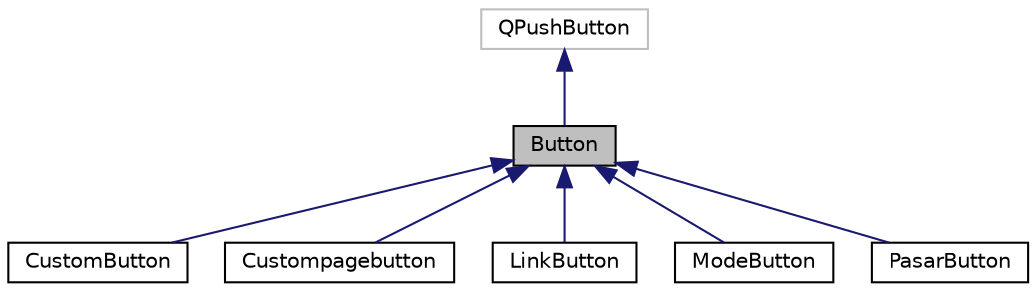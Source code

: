 digraph "Button"
{
  edge [fontname="Helvetica",fontsize="10",labelfontname="Helvetica",labelfontsize="10"];
  node [fontname="Helvetica",fontsize="10",shape=record];
  Node0 [label="Button",height=0.2,width=0.4,color="black", fillcolor="grey75", style="filled", fontcolor="black"];
  Node1 -> Node0 [dir="back",color="midnightblue",fontsize="10",style="solid",fontname="Helvetica"];
  Node1 [label="QPushButton",height=0.2,width=0.4,color="grey75", fillcolor="white", style="filled"];
  Node0 -> Node2 [dir="back",color="midnightblue",fontsize="10",style="solid",fontname="Helvetica"];
  Node2 [label="CustomButton",height=0.2,width=0.4,color="black", fillcolor="white", style="filled",URL="$classCustomButton.html"];
  Node0 -> Node3 [dir="back",color="midnightblue",fontsize="10",style="solid",fontname="Helvetica"];
  Node3 [label="Custompagebutton",height=0.2,width=0.4,color="black", fillcolor="white", style="filled",URL="$classCustompagebutton.html"];
  Node0 -> Node4 [dir="back",color="midnightblue",fontsize="10",style="solid",fontname="Helvetica"];
  Node4 [label="LinkButton",height=0.2,width=0.4,color="black", fillcolor="white", style="filled",URL="$classLinkButton.html"];
  Node0 -> Node5 [dir="back",color="midnightblue",fontsize="10",style="solid",fontname="Helvetica"];
  Node5 [label="ModeButton",height=0.2,width=0.4,color="black", fillcolor="white", style="filled",URL="$classModeButton.html"];
  Node0 -> Node6 [dir="back",color="midnightblue",fontsize="10",style="solid",fontname="Helvetica"];
  Node6 [label="PasarButton",height=0.2,width=0.4,color="black", fillcolor="white", style="filled",URL="$classPasarButton.html"];
}
